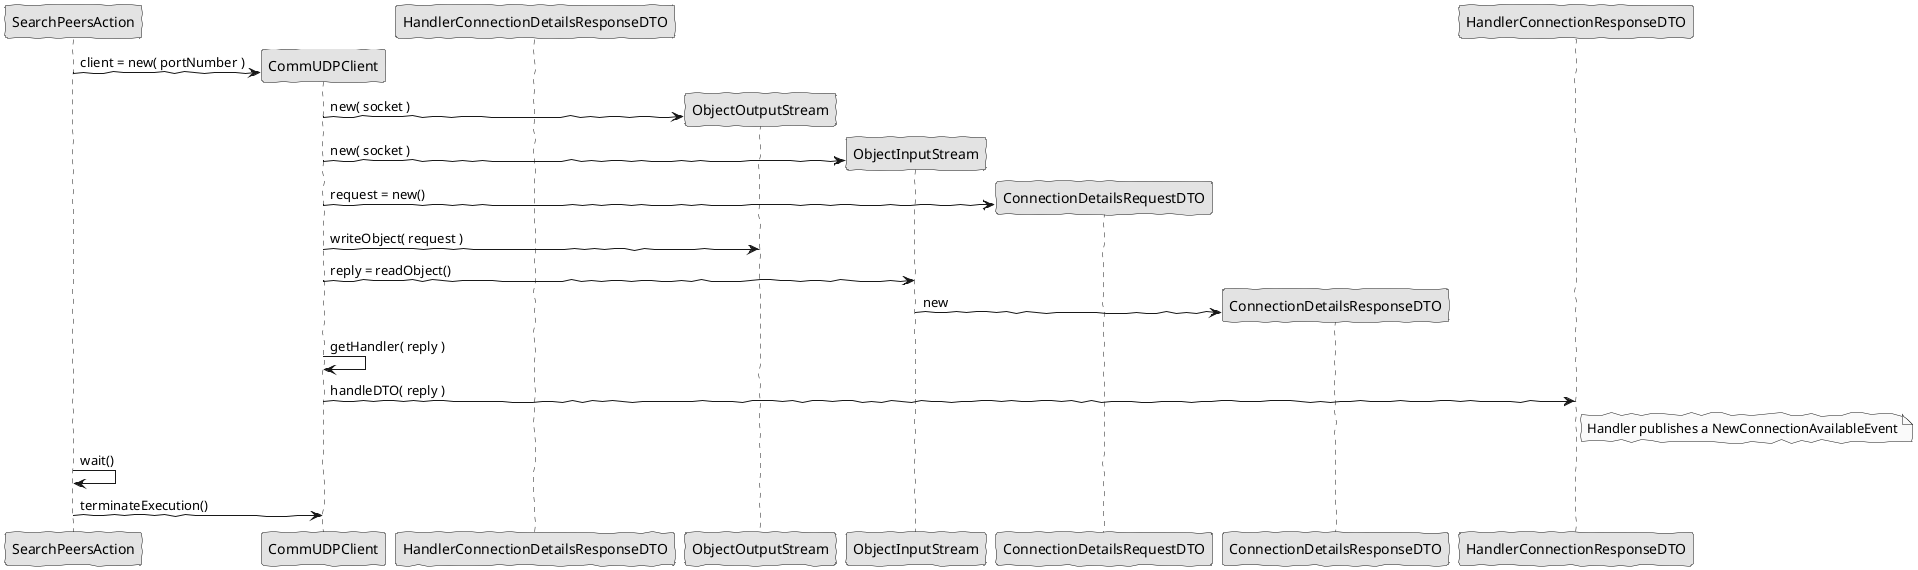 @startuml

skinparam handwritten true
skinparam monochrome true
skinparam packageStyle rect
skinparam defaultFontName FG Virgil
skinparam shadowing false

participant "SearchPeersAction"
participant "CommUDPClient"
participant "HandlerConnectionDetailsResponseDTO"
participant "ObjectOutputStream"
participant "ObjectInputStream"
participant "ConnectionDetailsRequestDTO"
participant "ConnectionDetailsResponseDTO"

create CommUDPClient
SearchPeersAction -> CommUDPClient : client = new( portNumber )
create ObjectOutputStream
CommUDPClient -> ObjectOutputStream : new( socket )
create ObjectInputStream
CommUDPClient -> ObjectInputStream : new( socket )
create ConnectionDetailsRequestDTO
CommUDPClient -> ConnectionDetailsRequestDTO : request = new()
CommUDPClient -> ObjectOutputStream : writeObject( request )
CommUDPClient -> ObjectInputStream : reply = readObject()
create ConnectionDetailsResponseDTO
ObjectInputStream -> ConnectionDetailsResponseDTO : new
CommUDPClient -> CommUDPClient : getHandler( reply )
CommUDPClient -> HandlerConnectionResponseDTO : handleDTO( reply )
note right of HandlerConnectionResponseDTO : Handler publishes a NewConnectionAvailableEvent
SearchPeersAction -> SearchPeersAction : wait()
SearchPeersAction -> CommUDPClient : terminateExecution()
@enduml
